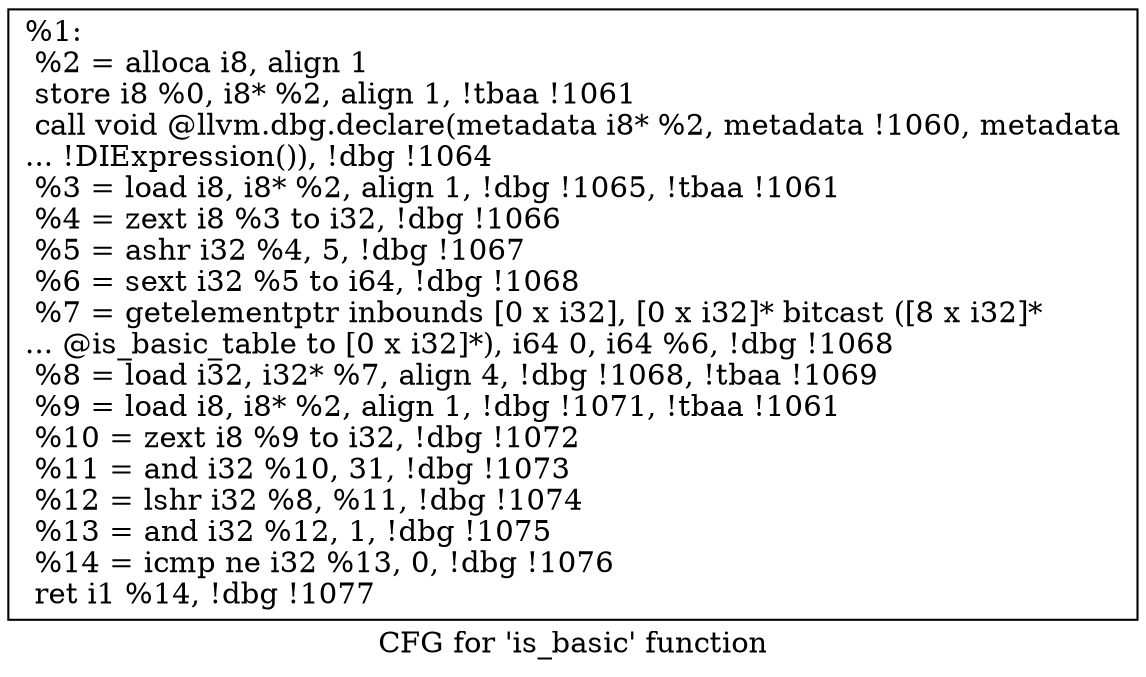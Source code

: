 digraph "CFG for 'is_basic' function" {
	label="CFG for 'is_basic' function";

	Node0x940f10 [shape=record,label="{%1:\l  %2 = alloca i8, align 1\l  store i8 %0, i8* %2, align 1, !tbaa !1061\l  call void @llvm.dbg.declare(metadata i8* %2, metadata !1060, metadata\l... !DIExpression()), !dbg !1064\l  %3 = load i8, i8* %2, align 1, !dbg !1065, !tbaa !1061\l  %4 = zext i8 %3 to i32, !dbg !1066\l  %5 = ashr i32 %4, 5, !dbg !1067\l  %6 = sext i32 %5 to i64, !dbg !1068\l  %7 = getelementptr inbounds [0 x i32], [0 x i32]* bitcast ([8 x i32]*\l... @is_basic_table to [0 x i32]*), i64 0, i64 %6, !dbg !1068\l  %8 = load i32, i32* %7, align 4, !dbg !1068, !tbaa !1069\l  %9 = load i8, i8* %2, align 1, !dbg !1071, !tbaa !1061\l  %10 = zext i8 %9 to i32, !dbg !1072\l  %11 = and i32 %10, 31, !dbg !1073\l  %12 = lshr i32 %8, %11, !dbg !1074\l  %13 = and i32 %12, 1, !dbg !1075\l  %14 = icmp ne i32 %13, 0, !dbg !1076\l  ret i1 %14, !dbg !1077\l}"];
}
